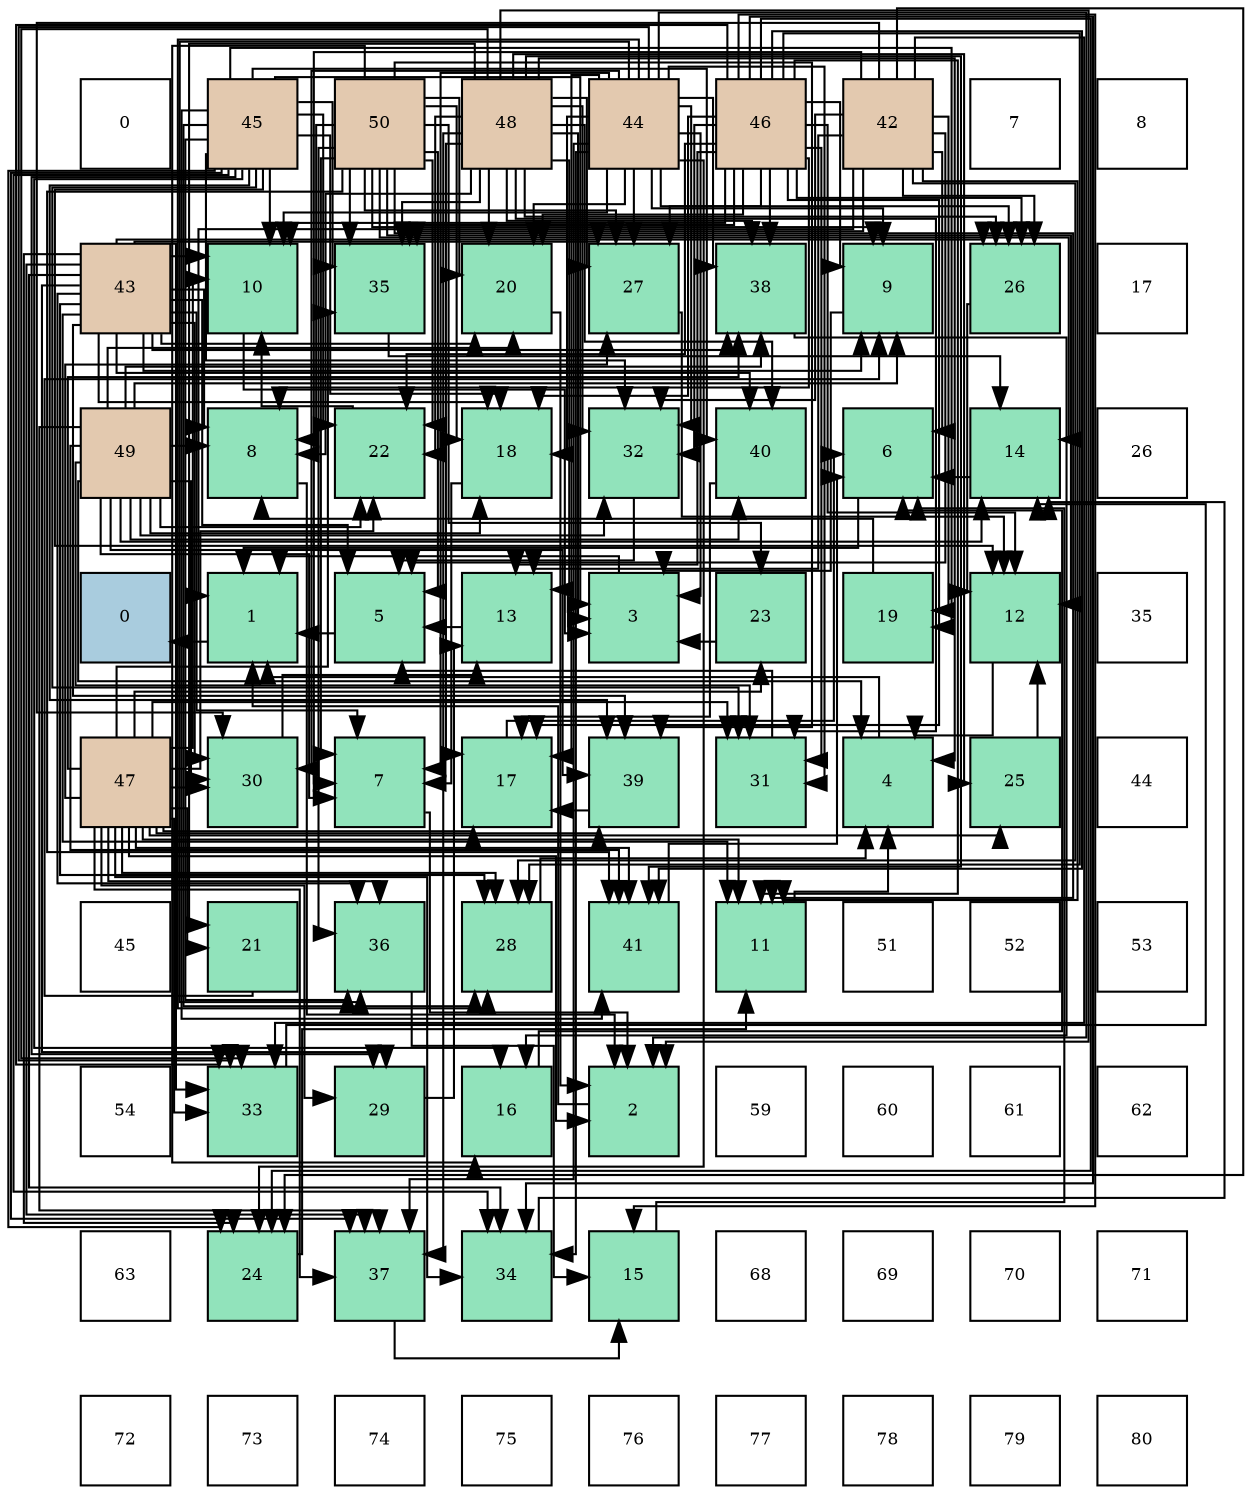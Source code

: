 digraph layout{
 rankdir=TB;
 splines=ortho;
 node [style=filled shape=square fixedsize=true width=0.6];
0[label="0", fontsize=8, fillcolor="#ffffff"];
1[label="45", fontsize=8, fillcolor="#e3c9af"];
2[label="50", fontsize=8, fillcolor="#e3c9af"];
3[label="48", fontsize=8, fillcolor="#e3c9af"];
4[label="44", fontsize=8, fillcolor="#e3c9af"];
5[label="46", fontsize=8, fillcolor="#e3c9af"];
6[label="42", fontsize=8, fillcolor="#e3c9af"];
7[label="7", fontsize=8, fillcolor="#ffffff"];
8[label="8", fontsize=8, fillcolor="#ffffff"];
9[label="43", fontsize=8, fillcolor="#e3c9af"];
10[label="10", fontsize=8, fillcolor="#91e3bb"];
11[label="35", fontsize=8, fillcolor="#91e3bb"];
12[label="20", fontsize=8, fillcolor="#91e3bb"];
13[label="27", fontsize=8, fillcolor="#91e3bb"];
14[label="38", fontsize=8, fillcolor="#91e3bb"];
15[label="9", fontsize=8, fillcolor="#91e3bb"];
16[label="26", fontsize=8, fillcolor="#91e3bb"];
17[label="17", fontsize=8, fillcolor="#ffffff"];
18[label="49", fontsize=8, fillcolor="#e3c9af"];
19[label="8", fontsize=8, fillcolor="#91e3bb"];
20[label="22", fontsize=8, fillcolor="#91e3bb"];
21[label="18", fontsize=8, fillcolor="#91e3bb"];
22[label="32", fontsize=8, fillcolor="#91e3bb"];
23[label="40", fontsize=8, fillcolor="#91e3bb"];
24[label="6", fontsize=8, fillcolor="#91e3bb"];
25[label="14", fontsize=8, fillcolor="#91e3bb"];
26[label="26", fontsize=8, fillcolor="#ffffff"];
27[label="0", fontsize=8, fillcolor="#a9ccde"];
28[label="1", fontsize=8, fillcolor="#91e3bb"];
29[label="5", fontsize=8, fillcolor="#91e3bb"];
30[label="13", fontsize=8, fillcolor="#91e3bb"];
31[label="3", fontsize=8, fillcolor="#91e3bb"];
32[label="23", fontsize=8, fillcolor="#91e3bb"];
33[label="19", fontsize=8, fillcolor="#91e3bb"];
34[label="12", fontsize=8, fillcolor="#91e3bb"];
35[label="35", fontsize=8, fillcolor="#ffffff"];
36[label="47", fontsize=8, fillcolor="#e3c9af"];
37[label="30", fontsize=8, fillcolor="#91e3bb"];
38[label="7", fontsize=8, fillcolor="#91e3bb"];
39[label="17", fontsize=8, fillcolor="#91e3bb"];
40[label="39", fontsize=8, fillcolor="#91e3bb"];
41[label="31", fontsize=8, fillcolor="#91e3bb"];
42[label="4", fontsize=8, fillcolor="#91e3bb"];
43[label="25", fontsize=8, fillcolor="#91e3bb"];
44[label="44", fontsize=8, fillcolor="#ffffff"];
45[label="45", fontsize=8, fillcolor="#ffffff"];
46[label="21", fontsize=8, fillcolor="#91e3bb"];
47[label="36", fontsize=8, fillcolor="#91e3bb"];
48[label="28", fontsize=8, fillcolor="#91e3bb"];
49[label="41", fontsize=8, fillcolor="#91e3bb"];
50[label="11", fontsize=8, fillcolor="#91e3bb"];
51[label="51", fontsize=8, fillcolor="#ffffff"];
52[label="52", fontsize=8, fillcolor="#ffffff"];
53[label="53", fontsize=8, fillcolor="#ffffff"];
54[label="54", fontsize=8, fillcolor="#ffffff"];
55[label="33", fontsize=8, fillcolor="#91e3bb"];
56[label="29", fontsize=8, fillcolor="#91e3bb"];
57[label="16", fontsize=8, fillcolor="#91e3bb"];
58[label="2", fontsize=8, fillcolor="#91e3bb"];
59[label="59", fontsize=8, fillcolor="#ffffff"];
60[label="60", fontsize=8, fillcolor="#ffffff"];
61[label="61", fontsize=8, fillcolor="#ffffff"];
62[label="62", fontsize=8, fillcolor="#ffffff"];
63[label="63", fontsize=8, fillcolor="#ffffff"];
64[label="24", fontsize=8, fillcolor="#91e3bb"];
65[label="37", fontsize=8, fillcolor="#91e3bb"];
66[label="34", fontsize=8, fillcolor="#91e3bb"];
67[label="15", fontsize=8, fillcolor="#91e3bb"];
68[label="68", fontsize=8, fillcolor="#ffffff"];
69[label="69", fontsize=8, fillcolor="#ffffff"];
70[label="70", fontsize=8, fillcolor="#ffffff"];
71[label="71", fontsize=8, fillcolor="#ffffff"];
72[label="72", fontsize=8, fillcolor="#ffffff"];
73[label="73", fontsize=8, fillcolor="#ffffff"];
74[label="74", fontsize=8, fillcolor="#ffffff"];
75[label="75", fontsize=8, fillcolor="#ffffff"];
76[label="76", fontsize=8, fillcolor="#ffffff"];
77[label="77", fontsize=8, fillcolor="#ffffff"];
78[label="78", fontsize=8, fillcolor="#ffffff"];
79[label="79", fontsize=8, fillcolor="#ffffff"];
80[label="80", fontsize=8, fillcolor="#ffffff"];
edge [constraint=false, style=vis];28 -> 27;
58 -> 28;
31 -> 28;
42 -> 28;
29 -> 28;
24 -> 28;
38 -> 58;
19 -> 58;
15 -> 31;
10 -> 31;
50 -> 42;
34 -> 42;
30 -> 29;
25 -> 24;
67 -> 24;
57 -> 24;
39 -> 24;
21 -> 38;
33 -> 19;
12 -> 58;
46 -> 15;
20 -> 10;
32 -> 31;
64 -> 50;
43 -> 34;
16 -> 34;
13 -> 34;
48 -> 42;
56 -> 30;
37 -> 30;
41 -> 29;
22 -> 29;
55 -> 25;
66 -> 25;
11 -> 25;
47 -> 67;
65 -> 67;
14 -> 57;
40 -> 39;
23 -> 39;
49 -> 24;
6 -> 28;
6 -> 29;
6 -> 24;
6 -> 38;
6 -> 50;
6 -> 30;
6 -> 33;
6 -> 64;
6 -> 16;
6 -> 48;
6 -> 37;
6 -> 22;
6 -> 55;
6 -> 11;
9 -> 29;
9 -> 38;
9 -> 19;
9 -> 15;
9 -> 10;
9 -> 50;
9 -> 21;
9 -> 12;
9 -> 64;
9 -> 16;
9 -> 13;
9 -> 48;
9 -> 56;
9 -> 37;
9 -> 55;
9 -> 66;
9 -> 47;
9 -> 65;
9 -> 14;
9 -> 40;
9 -> 23;
4 -> 58;
4 -> 31;
4 -> 38;
4 -> 15;
4 -> 10;
4 -> 39;
4 -> 21;
4 -> 12;
4 -> 64;
4 -> 16;
4 -> 13;
4 -> 48;
4 -> 37;
4 -> 41;
4 -> 22;
4 -> 55;
4 -> 66;
4 -> 47;
4 -> 65;
4 -> 14;
1 -> 31;
1 -> 10;
1 -> 34;
1 -> 57;
1 -> 21;
1 -> 33;
1 -> 20;
1 -> 64;
1 -> 48;
1 -> 56;
1 -> 41;
1 -> 22;
1 -> 66;
1 -> 11;
1 -> 47;
1 -> 65;
1 -> 40;
1 -> 23;
1 -> 49;
5 -> 19;
5 -> 15;
5 -> 10;
5 -> 50;
5 -> 34;
5 -> 30;
5 -> 67;
5 -> 39;
5 -> 21;
5 -> 12;
5 -> 20;
5 -> 64;
5 -> 16;
5 -> 13;
5 -> 48;
5 -> 41;
5 -> 22;
5 -> 55;
5 -> 66;
5 -> 11;
5 -> 14;
5 -> 49;
36 -> 58;
36 -> 10;
36 -> 50;
36 -> 39;
36 -> 46;
36 -> 20;
36 -> 32;
36 -> 43;
36 -> 13;
36 -> 48;
36 -> 56;
36 -> 37;
36 -> 41;
36 -> 55;
36 -> 66;
36 -> 11;
36 -> 47;
36 -> 65;
36 -> 14;
36 -> 40;
36 -> 49;
3 -> 58;
3 -> 31;
3 -> 42;
3 -> 19;
3 -> 30;
3 -> 39;
3 -> 12;
3 -> 46;
3 -> 20;
3 -> 43;
3 -> 16;
3 -> 13;
3 -> 41;
3 -> 22;
3 -> 55;
3 -> 11;
3 -> 65;
3 -> 14;
3 -> 23;
3 -> 49;
18 -> 42;
18 -> 38;
18 -> 19;
18 -> 15;
18 -> 25;
18 -> 21;
18 -> 12;
18 -> 20;
18 -> 37;
18 -> 41;
18 -> 22;
18 -> 65;
18 -> 14;
18 -> 40;
18 -> 23;
18 -> 49;
2 -> 29;
2 -> 38;
2 -> 19;
2 -> 15;
2 -> 50;
2 -> 34;
2 -> 25;
2 -> 57;
2 -> 21;
2 -> 12;
2 -> 20;
2 -> 32;
2 -> 13;
2 -> 11;
2 -> 47;
2 -> 40;
2 -> 49;
edge [constraint=true, style=invis];
0 -> 9 -> 18 -> 27 -> 36 -> 45 -> 54 -> 63 -> 72;
1 -> 10 -> 19 -> 28 -> 37 -> 46 -> 55 -> 64 -> 73;
2 -> 11 -> 20 -> 29 -> 38 -> 47 -> 56 -> 65 -> 74;
3 -> 12 -> 21 -> 30 -> 39 -> 48 -> 57 -> 66 -> 75;
4 -> 13 -> 22 -> 31 -> 40 -> 49 -> 58 -> 67 -> 76;
5 -> 14 -> 23 -> 32 -> 41 -> 50 -> 59 -> 68 -> 77;
6 -> 15 -> 24 -> 33 -> 42 -> 51 -> 60 -> 69 -> 78;
7 -> 16 -> 25 -> 34 -> 43 -> 52 -> 61 -> 70 -> 79;
8 -> 17 -> 26 -> 35 -> 44 -> 53 -> 62 -> 71 -> 80;
rank = same {0 -> 1 -> 2 -> 3 -> 4 -> 5 -> 6 -> 7 -> 8};
rank = same {9 -> 10 -> 11 -> 12 -> 13 -> 14 -> 15 -> 16 -> 17};
rank = same {18 -> 19 -> 20 -> 21 -> 22 -> 23 -> 24 -> 25 -> 26};
rank = same {27 -> 28 -> 29 -> 30 -> 31 -> 32 -> 33 -> 34 -> 35};
rank = same {36 -> 37 -> 38 -> 39 -> 40 -> 41 -> 42 -> 43 -> 44};
rank = same {45 -> 46 -> 47 -> 48 -> 49 -> 50 -> 51 -> 52 -> 53};
rank = same {54 -> 55 -> 56 -> 57 -> 58 -> 59 -> 60 -> 61 -> 62};
rank = same {63 -> 64 -> 65 -> 66 -> 67 -> 68 -> 69 -> 70 -> 71};
rank = same {72 -> 73 -> 74 -> 75 -> 76 -> 77 -> 78 -> 79 -> 80};
}